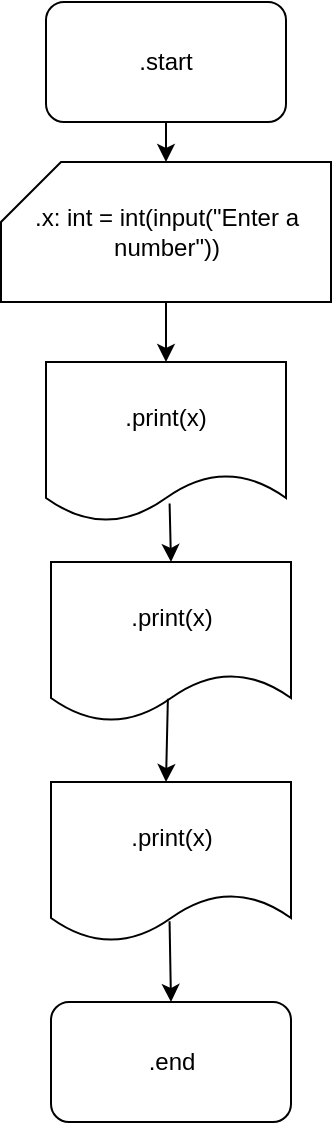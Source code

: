 <mxfile version="24.7.16">
  <diagram name="‫עמוד-1‬" id="lK_d3HFK36meHzNQSOeU">
    <mxGraphModel dx="1117" dy="618" grid="1" gridSize="10" guides="1" tooltips="1" connect="1" arrows="1" fold="1" page="1" pageScale="1" pageWidth="827" pageHeight="1169" math="0" shadow="0">
      <root>
        <mxCell id="0" />
        <mxCell id="1" parent="0" />
        <mxCell id="yzS3OlIDPVGqIb-DuYle-1" value="&lt;font style=&quot;vertical-align: inherit;&quot;&gt;&lt;font style=&quot;vertical-align: inherit;&quot;&gt;.start&lt;/font&gt;&lt;/font&gt;" style="rounded=1;whiteSpace=wrap;html=1;" vertex="1" parent="1">
          <mxGeometry x="330" y="40" width="120" height="60" as="geometry" />
        </mxCell>
        <mxCell id="yzS3OlIDPVGqIb-DuYle-2" value="&lt;font style=&quot;vertical-align: inherit;&quot;&gt;&lt;font style=&quot;vertical-align: inherit;&quot;&gt;.x: int = int(input(&quot;Enter a number&quot;))&lt;/font&gt;&lt;/font&gt;" style="shape=card;whiteSpace=wrap;html=1;" vertex="1" parent="1">
          <mxGeometry x="307.5" y="120" width="165" height="70" as="geometry" />
        </mxCell>
        <mxCell id="yzS3OlIDPVGqIb-DuYle-3" value="&lt;font style=&quot;vertical-align: inherit;&quot;&gt;&lt;font style=&quot;vertical-align: inherit;&quot;&gt;&lt;font style=&quot;vertical-align: inherit;&quot;&gt;&lt;font style=&quot;vertical-align: inherit;&quot;&gt;.print(x)&lt;/font&gt;&lt;/font&gt;&lt;/font&gt;&lt;/font&gt;" style="shape=document;whiteSpace=wrap;html=1;boundedLbl=1;" vertex="1" parent="1">
          <mxGeometry x="330" y="220" width="120" height="80" as="geometry" />
        </mxCell>
        <mxCell id="yzS3OlIDPVGqIb-DuYle-4" value="&lt;font style=&quot;vertical-align: inherit;&quot;&gt;&lt;font style=&quot;vertical-align: inherit;&quot;&gt;.print(x)&lt;/font&gt;&lt;/font&gt;" style="shape=document;whiteSpace=wrap;html=1;boundedLbl=1;" vertex="1" parent="1">
          <mxGeometry x="332.5" y="430" width="120" height="80" as="geometry" />
        </mxCell>
        <mxCell id="yzS3OlIDPVGqIb-DuYle-5" value="&lt;font style=&quot;vertical-align: inherit;&quot;&gt;&lt;font style=&quot;vertical-align: inherit;&quot;&gt;.print(x)&lt;/font&gt;&lt;/font&gt;" style="shape=document;whiteSpace=wrap;html=1;boundedLbl=1;" vertex="1" parent="1">
          <mxGeometry x="332.5" y="320" width="120" height="80" as="geometry" />
        </mxCell>
        <mxCell id="yzS3OlIDPVGqIb-DuYle-6" value="&lt;font style=&quot;vertical-align: inherit;&quot;&gt;&lt;font style=&quot;vertical-align: inherit;&quot;&gt;.end&lt;/font&gt;&lt;/font&gt;" style="rounded=1;whiteSpace=wrap;html=1;" vertex="1" parent="1">
          <mxGeometry x="332.5" y="540" width="120" height="60" as="geometry" />
        </mxCell>
        <mxCell id="yzS3OlIDPVGqIb-DuYle-7" value="" style="endArrow=classic;html=1;rounded=0;exitX=0.5;exitY=1;exitDx=0;exitDy=0;entryX=0.5;entryY=0;entryDx=0;entryDy=0;entryPerimeter=0;" edge="1" parent="1" source="yzS3OlIDPVGqIb-DuYle-1" target="yzS3OlIDPVGqIb-DuYle-2">
          <mxGeometry width="50" height="50" relative="1" as="geometry">
            <mxPoint x="390" y="350" as="sourcePoint" />
            <mxPoint x="440" y="300" as="targetPoint" />
          </mxGeometry>
        </mxCell>
        <mxCell id="yzS3OlIDPVGqIb-DuYle-8" value="" style="endArrow=classic;html=1;rounded=0;exitX=0.5;exitY=1;exitDx=0;exitDy=0;exitPerimeter=0;entryX=0.5;entryY=0;entryDx=0;entryDy=0;" edge="1" parent="1" source="yzS3OlIDPVGqIb-DuYle-2" target="yzS3OlIDPVGqIb-DuYle-3">
          <mxGeometry width="50" height="50" relative="1" as="geometry">
            <mxPoint x="390" y="350" as="sourcePoint" />
            <mxPoint x="440" y="300" as="targetPoint" />
          </mxGeometry>
        </mxCell>
        <mxCell id="yzS3OlIDPVGqIb-DuYle-10" value="" style="endArrow=classic;html=1;rounded=0;exitX=0.487;exitY=0.855;exitDx=0;exitDy=0;exitPerimeter=0;" edge="1" parent="1" source="yzS3OlIDPVGqIb-DuYle-5">
          <mxGeometry width="50" height="50" relative="1" as="geometry">
            <mxPoint x="389" y="390" as="sourcePoint" />
            <mxPoint x="390" y="430" as="targetPoint" />
          </mxGeometry>
        </mxCell>
        <mxCell id="yzS3OlIDPVGqIb-DuYle-11" value="" style="endArrow=classic;html=1;rounded=0;exitX=0.515;exitY=0.885;exitDx=0;exitDy=0;exitPerimeter=0;entryX=0.5;entryY=0;entryDx=0;entryDy=0;" edge="1" parent="1" source="yzS3OlIDPVGqIb-DuYle-3" target="yzS3OlIDPVGqIb-DuYle-5">
          <mxGeometry width="50" height="50" relative="1" as="geometry">
            <mxPoint x="390" y="350" as="sourcePoint" />
            <mxPoint x="440" y="300" as="targetPoint" />
          </mxGeometry>
        </mxCell>
        <mxCell id="yzS3OlIDPVGqIb-DuYle-14" value="" style="endArrow=classic;html=1;rounded=0;entryX=0.5;entryY=0;entryDx=0;entryDy=0;exitX=0.494;exitY=0.87;exitDx=0;exitDy=0;exitPerimeter=0;" edge="1" parent="1" source="yzS3OlIDPVGqIb-DuYle-4" target="yzS3OlIDPVGqIb-DuYle-6">
          <mxGeometry width="50" height="50" relative="1" as="geometry">
            <mxPoint x="390" y="350" as="sourcePoint" />
            <mxPoint x="440" y="300" as="targetPoint" />
          </mxGeometry>
        </mxCell>
      </root>
    </mxGraphModel>
  </diagram>
</mxfile>
